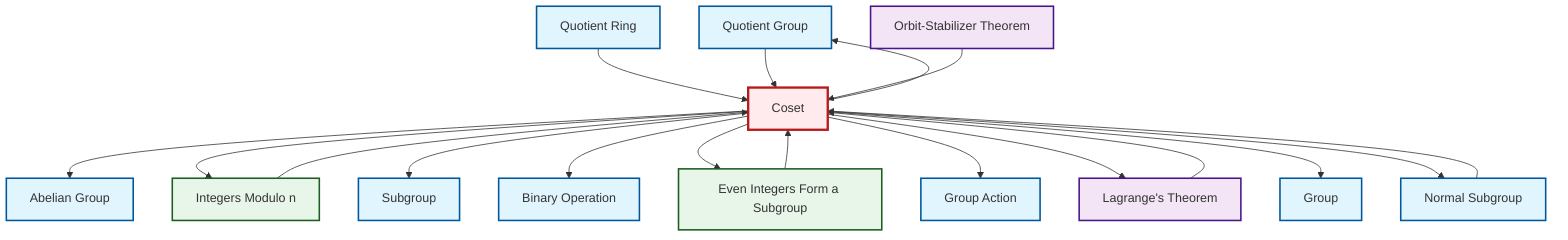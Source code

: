 graph TD
    classDef definition fill:#e1f5fe,stroke:#01579b,stroke-width:2px
    classDef theorem fill:#f3e5f5,stroke:#4a148c,stroke-width:2px
    classDef axiom fill:#fff3e0,stroke:#e65100,stroke-width:2px
    classDef example fill:#e8f5e9,stroke:#1b5e20,stroke-width:2px
    classDef current fill:#ffebee,stroke:#b71c1c,stroke-width:3px
    def-quotient-group["Quotient Group"]:::definition
    def-binary-operation["Binary Operation"]:::definition
    thm-orbit-stabilizer["Orbit-Stabilizer Theorem"]:::theorem
    ex-quotient-integers-mod-n["Integers Modulo n"]:::example
    def-subgroup["Subgroup"]:::definition
    thm-lagrange["Lagrange's Theorem"]:::theorem
    def-normal-subgroup["Normal Subgroup"]:::definition
    def-coset["Coset"]:::definition
    ex-even-integers-subgroup["Even Integers Form a Subgroup"]:::example
    def-group-action["Group Action"]:::definition
    def-group["Group"]:::definition
    def-quotient-ring["Quotient Ring"]:::definition
    def-abelian-group["Abelian Group"]:::definition
    ex-even-integers-subgroup --> def-coset
    ex-quotient-integers-mod-n --> def-coset
    def-quotient-ring --> def-coset
    def-coset --> def-abelian-group
    def-coset --> ex-quotient-integers-mod-n
    def-coset --> def-subgroup
    def-quotient-group --> def-coset
    def-coset --> def-binary-operation
    def-coset --> ex-even-integers-subgroup
    thm-orbit-stabilizer --> def-coset
    def-coset --> def-group-action
    thm-lagrange --> def-coset
    def-coset --> thm-lagrange
    def-coset --> def-group
    def-coset --> def-quotient-group
    def-normal-subgroup --> def-coset
    def-coset --> def-normal-subgroup
    class def-coset current